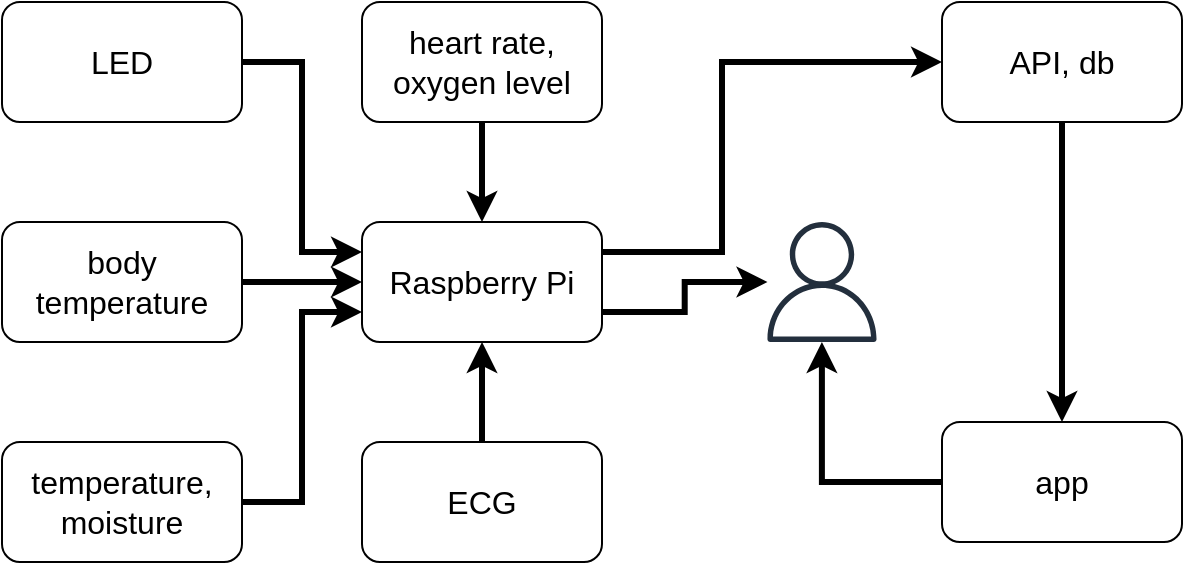 <mxfile version="20.0.3"><diagram id="GKAsTGpWebNf32Wpw_aC" name="Page-1"><mxGraphModel dx="1422" dy="715" grid="1" gridSize="10" guides="1" tooltips="1" connect="1" arrows="1" fold="1" page="1" pageScale="1" pageWidth="850" pageHeight="1100" math="0" shadow="0"><root><mxCell id="0"/><mxCell id="1" parent="0"/><mxCell id="M55uP0K_saWn-HL7wyEA-21" style="edgeStyle=orthogonalEdgeStyle;rounded=0;orthogonalLoop=1;jettySize=auto;html=1;exitX=1;exitY=0.75;exitDx=0;exitDy=0;fontSize=16;strokeWidth=3;" parent="1" source="wt7NbTIdhzG-RagrrPYy-4" target="wt7NbTIdhzG-RagrrPYy-7" edge="1"><mxGeometry relative="1" as="geometry"/></mxCell><mxCell id="M55uP0K_saWn-HL7wyEA-25" style="edgeStyle=orthogonalEdgeStyle;rounded=0;orthogonalLoop=1;jettySize=auto;html=1;exitX=1;exitY=0.25;exitDx=0;exitDy=0;entryX=0;entryY=0.5;entryDx=0;entryDy=0;fontSize=16;strokeWidth=3;" parent="1" source="wt7NbTIdhzG-RagrrPYy-4" target="M55uP0K_saWn-HL7wyEA-9" edge="1"><mxGeometry relative="1" as="geometry"><Array as="points"><mxPoint x="420" y="255"/><mxPoint x="420" y="160"/></Array></mxGeometry></mxCell><mxCell id="wt7NbTIdhzG-RagrrPYy-4" value="&lt;font style=&quot;font-size: 16px;&quot;&gt;Raspberry Pi&lt;br&gt;&lt;/font&gt;" style="rounded=1;whiteSpace=wrap;html=1;fontStyle=0" parent="1" vertex="1"><mxGeometry x="240" y="240" width="120" height="60" as="geometry"/></mxCell><mxCell id="wt7NbTIdhzG-RagrrPYy-7" value="" style="sketch=0;outlineConnect=0;fontColor=#232F3E;gradientColor=none;fillColor=#232F3D;strokeColor=none;dashed=0;verticalLabelPosition=bottom;verticalAlign=top;align=center;html=1;fontSize=12;fontStyle=0;aspect=fixed;pointerEvents=1;shape=mxgraph.aws4.user;" parent="1" vertex="1"><mxGeometry x="440" y="240" width="60" height="60" as="geometry"/></mxCell><mxCell id="M55uP0K_saWn-HL7wyEA-16" style="edgeStyle=orthogonalEdgeStyle;rounded=0;orthogonalLoop=1;jettySize=auto;html=1;exitX=0.5;exitY=1;exitDx=0;exitDy=0;entryX=0.5;entryY=0;entryDx=0;entryDy=0;fontSize=16;strokeWidth=3;" parent="1" source="M55uP0K_saWn-HL7wyEA-2" target="wt7NbTIdhzG-RagrrPYy-4" edge="1"><mxGeometry relative="1" as="geometry"/></mxCell><mxCell id="M55uP0K_saWn-HL7wyEA-2" value="&lt;font style=&quot;font-size: 16px;&quot;&gt;heart rate, oxygen level&lt;br&gt;&lt;/font&gt;" style="rounded=1;whiteSpace=wrap;html=1;fontStyle=0" parent="1" vertex="1"><mxGeometry x="240" y="130" width="120" height="60" as="geometry"/></mxCell><mxCell id="M55uP0K_saWn-HL7wyEA-12" style="edgeStyle=orthogonalEdgeStyle;rounded=0;orthogonalLoop=1;jettySize=auto;html=1;exitX=0.5;exitY=0;exitDx=0;exitDy=0;entryX=0.5;entryY=1;entryDx=0;entryDy=0;fontSize=16;strokeWidth=3;" parent="1" source="M55uP0K_saWn-HL7wyEA-3" target="wt7NbTIdhzG-RagrrPYy-4" edge="1"><mxGeometry relative="1" as="geometry"/></mxCell><mxCell id="M55uP0K_saWn-HL7wyEA-3" value="&lt;font style=&quot;font-size: 16px;&quot;&gt;ECG&lt;/font&gt;" style="rounded=1;whiteSpace=wrap;html=1;fontStyle=0" parent="1" vertex="1"><mxGeometry x="240" y="350" width="120" height="60" as="geometry"/></mxCell><mxCell id="M55uP0K_saWn-HL7wyEA-15" style="edgeStyle=orthogonalEdgeStyle;rounded=0;orthogonalLoop=1;jettySize=auto;html=1;exitX=1;exitY=0.5;exitDx=0;exitDy=0;entryX=0;entryY=0.5;entryDx=0;entryDy=0;fontSize=16;strokeWidth=3;" parent="1" source="M55uP0K_saWn-HL7wyEA-4" target="wt7NbTIdhzG-RagrrPYy-4" edge="1"><mxGeometry relative="1" as="geometry"/></mxCell><mxCell id="M55uP0K_saWn-HL7wyEA-4" value="&lt;font style=&quot;font-size: 16px;&quot;&gt;body temperature&lt;br&gt;&lt;/font&gt;" style="rounded=1;whiteSpace=wrap;html=1;fontStyle=0" parent="1" vertex="1"><mxGeometry x="60" y="240" width="120" height="60" as="geometry"/></mxCell><mxCell id="M55uP0K_saWn-HL7wyEA-13" style="edgeStyle=orthogonalEdgeStyle;rounded=0;orthogonalLoop=1;jettySize=auto;html=1;exitX=1;exitY=0.5;exitDx=0;exitDy=0;entryX=0;entryY=0.75;entryDx=0;entryDy=0;fontSize=16;strokeWidth=3;" parent="1" source="M55uP0K_saWn-HL7wyEA-5" target="wt7NbTIdhzG-RagrrPYy-4" edge="1"><mxGeometry relative="1" as="geometry"/></mxCell><mxCell id="M55uP0K_saWn-HL7wyEA-5" value="&lt;font style=&quot;font-size: 16px;&quot;&gt;temperature, moisture&lt;br&gt;&lt;/font&gt;" style="rounded=1;whiteSpace=wrap;html=1;fontStyle=0" parent="1" vertex="1"><mxGeometry x="60" y="350" width="120" height="60" as="geometry"/></mxCell><mxCell id="M55uP0K_saWn-HL7wyEA-18" style="edgeStyle=orthogonalEdgeStyle;rounded=0;orthogonalLoop=1;jettySize=auto;html=1;exitX=1;exitY=0.5;exitDx=0;exitDy=0;entryX=0;entryY=0.25;entryDx=0;entryDy=0;fontSize=16;strokeWidth=3;" parent="1" source="M55uP0K_saWn-HL7wyEA-7" target="wt7NbTIdhzG-RagrrPYy-4" edge="1"><mxGeometry relative="1" as="geometry"/></mxCell><mxCell id="M55uP0K_saWn-HL7wyEA-7" value="&lt;font style=&quot;font-size: 16px;&quot;&gt;LED&lt;/font&gt;" style="rounded=1;whiteSpace=wrap;html=1;fontStyle=0" parent="1" vertex="1"><mxGeometry x="60" y="130" width="120" height="60" as="geometry"/></mxCell><mxCell id="M55uP0K_saWn-HL7wyEA-24" style="edgeStyle=orthogonalEdgeStyle;rounded=0;orthogonalLoop=1;jettySize=auto;html=1;fontSize=16;strokeWidth=3;" parent="1" source="M55uP0K_saWn-HL7wyEA-8" target="wt7NbTIdhzG-RagrrPYy-7" edge="1"><mxGeometry relative="1" as="geometry"/></mxCell><mxCell id="M55uP0K_saWn-HL7wyEA-8" value="&lt;font style=&quot;font-size: 16px;&quot;&gt;app&lt;/font&gt;" style="rounded=1;whiteSpace=wrap;html=1;fontStyle=0" parent="1" vertex="1"><mxGeometry x="530" y="340" width="120" height="60" as="geometry"/></mxCell><mxCell id="M55uP0K_saWn-HL7wyEA-22" style="edgeStyle=orthogonalEdgeStyle;rounded=0;orthogonalLoop=1;jettySize=auto;html=1;entryX=0.5;entryY=0;entryDx=0;entryDy=0;fontSize=16;strokeWidth=3;" parent="1" source="M55uP0K_saWn-HL7wyEA-9" target="M55uP0K_saWn-HL7wyEA-8" edge="1"><mxGeometry relative="1" as="geometry"/></mxCell><mxCell id="M55uP0K_saWn-HL7wyEA-9" value="&lt;font style=&quot;font-size: 16px;&quot;&gt;API&lt;/font&gt;&lt;font style=&quot;font-size: 16px;&quot;&gt;, &lt;/font&gt;&lt;font style=&quot;font-size: 16px;&quot;&gt;db&lt;/font&gt;" style="rounded=1;whiteSpace=wrap;html=1;fontStyle=0" parent="1" vertex="1"><mxGeometry x="530" y="130" width="120" height="60" as="geometry"/></mxCell></root></mxGraphModel></diagram></mxfile>